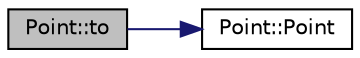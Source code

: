 digraph "Point::to"
{
  edge [fontname="Helvetica",fontsize="10",labelfontname="Helvetica",labelfontsize="10"];
  node [fontname="Helvetica",fontsize="10",shape=record];
  rankdir="LR";
  Node52 [label="Point::to",height=0.2,width=0.4,color="black", fillcolor="grey75", style="filled", fontcolor="black"];
  Node52 -> Node53 [color="midnightblue",fontsize="10",style="solid",fontname="Helvetica"];
  Node53 [label="Point::Point",height=0.2,width=0.4,color="black", fillcolor="white", style="filled",URL="$d0/d69/class_point.html#ad92f2337b839a94ce97dcdb439b4325a"];
}
